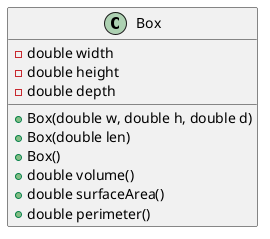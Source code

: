 @startuml
class Box {
    - double width
    - double height
    - double depth
    + Box(double w, double h, double d)
    + Box(double len)
    + Box()
    + double volume()
    + double surfaceArea()
    + double perimeter()
}
@enduml